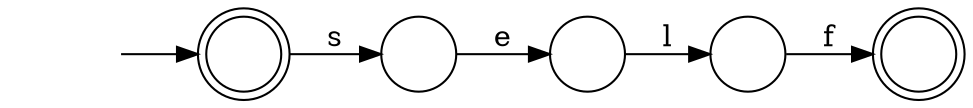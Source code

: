 digraph Automaton {
  rankdir = LR;
  0 [shape=circle,label=""];
  0 -> 1 [label="e"]
  1 [shape=circle,label=""];
  1 -> 2 [label="l"]
  2 [shape=circle,label=""];
  2 -> 3 [label="f"]
  3 [shape=doublecircle,label=""];
  4 [shape=doublecircle,label=""];
  initial [shape=plaintext,label=""];
  initial -> 4
  4 -> 0 [label="s"]
}
